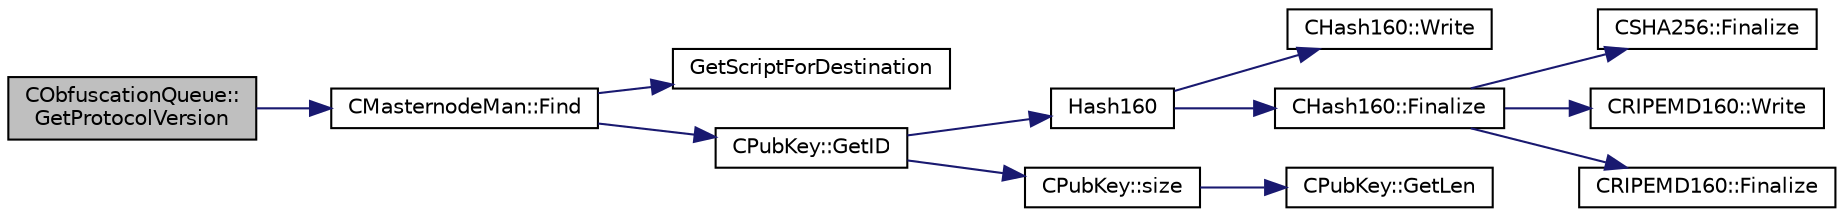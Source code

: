 digraph "CObfuscationQueue::GetProtocolVersion"
{
  edge [fontname="Helvetica",fontsize="10",labelfontname="Helvetica",labelfontsize="10"];
  node [fontname="Helvetica",fontsize="10",shape=record];
  rankdir="LR";
  Node46 [label="CObfuscationQueue::\lGetProtocolVersion",height=0.2,width=0.4,color="black", fillcolor="grey75", style="filled", fontcolor="black"];
  Node46 -> Node47 [color="midnightblue",fontsize="10",style="solid",fontname="Helvetica"];
  Node47 [label="CMasternodeMan::Find",height=0.2,width=0.4,color="black", fillcolor="white", style="filled",URL="$class_c_masternode_man.html#a3d34836c6992d29c485ba94a0c1e0ae6",tooltip="Find an entry. "];
  Node47 -> Node48 [color="midnightblue",fontsize="10",style="solid",fontname="Helvetica"];
  Node48 [label="GetScriptForDestination",height=0.2,width=0.4,color="black", fillcolor="white", style="filled",URL="$standard_8cpp.html#ae40f28d3b46c21033f6ee1f1200d0321"];
  Node47 -> Node49 [color="midnightblue",fontsize="10",style="solid",fontname="Helvetica"];
  Node49 [label="CPubKey::GetID",height=0.2,width=0.4,color="black", fillcolor="white", style="filled",URL="$class_c_pub_key.html#a2675f7e6f72eff68e7a5227289feb021",tooltip="Get the KeyID of this public key (hash of its serialization) "];
  Node49 -> Node50 [color="midnightblue",fontsize="10",style="solid",fontname="Helvetica"];
  Node50 [label="Hash160",height=0.2,width=0.4,color="black", fillcolor="white", style="filled",URL="$hash_8h.html#a4490f70ddae16e9e48460a0416a48a6b",tooltip="Compute the 160-bit hash an object. "];
  Node50 -> Node51 [color="midnightblue",fontsize="10",style="solid",fontname="Helvetica"];
  Node51 [label="CHash160::Write",height=0.2,width=0.4,color="black", fillcolor="white", style="filled",URL="$class_c_hash160.html#af56cdd9443013eb68b246aa8450217f2"];
  Node50 -> Node52 [color="midnightblue",fontsize="10",style="solid",fontname="Helvetica"];
  Node52 [label="CHash160::Finalize",height=0.2,width=0.4,color="black", fillcolor="white", style="filled",URL="$class_c_hash160.html#a9bb08e1772002ae1a5d85017ba7952ee"];
  Node52 -> Node53 [color="midnightblue",fontsize="10",style="solid",fontname="Helvetica"];
  Node53 [label="CSHA256::Finalize",height=0.2,width=0.4,color="black", fillcolor="white", style="filled",URL="$class_c_s_h_a256.html#a4259230be0caefa590bc324fc12b9b90"];
  Node52 -> Node54 [color="midnightblue",fontsize="10",style="solid",fontname="Helvetica"];
  Node54 [label="CRIPEMD160::Write",height=0.2,width=0.4,color="black", fillcolor="white", style="filled",URL="$class_c_r_i_p_e_m_d160.html#a221143b9d94af623d07c4f4ba1bf6007"];
  Node52 -> Node55 [color="midnightblue",fontsize="10",style="solid",fontname="Helvetica"];
  Node55 [label="CRIPEMD160::Finalize",height=0.2,width=0.4,color="black", fillcolor="white", style="filled",URL="$class_c_r_i_p_e_m_d160.html#a2a11566fbf9d1339b819833313fc4e51"];
  Node49 -> Node56 [color="midnightblue",fontsize="10",style="solid",fontname="Helvetica"];
  Node56 [label="CPubKey::size",height=0.2,width=0.4,color="black", fillcolor="white", style="filled",URL="$class_c_pub_key.html#a6bb28fcf0a5f799c69f5b7269363b309",tooltip="Simple read-only vector-like interface to the pubkey data. "];
  Node56 -> Node57 [color="midnightblue",fontsize="10",style="solid",fontname="Helvetica"];
  Node57 [label="CPubKey::GetLen",height=0.2,width=0.4,color="black", fillcolor="white", style="filled",URL="$class_c_pub_key.html#a7dc71b3f037c84268dc22de97d7b65fb",tooltip="Compute the length of a pubkey with a given first byte. "];
}
